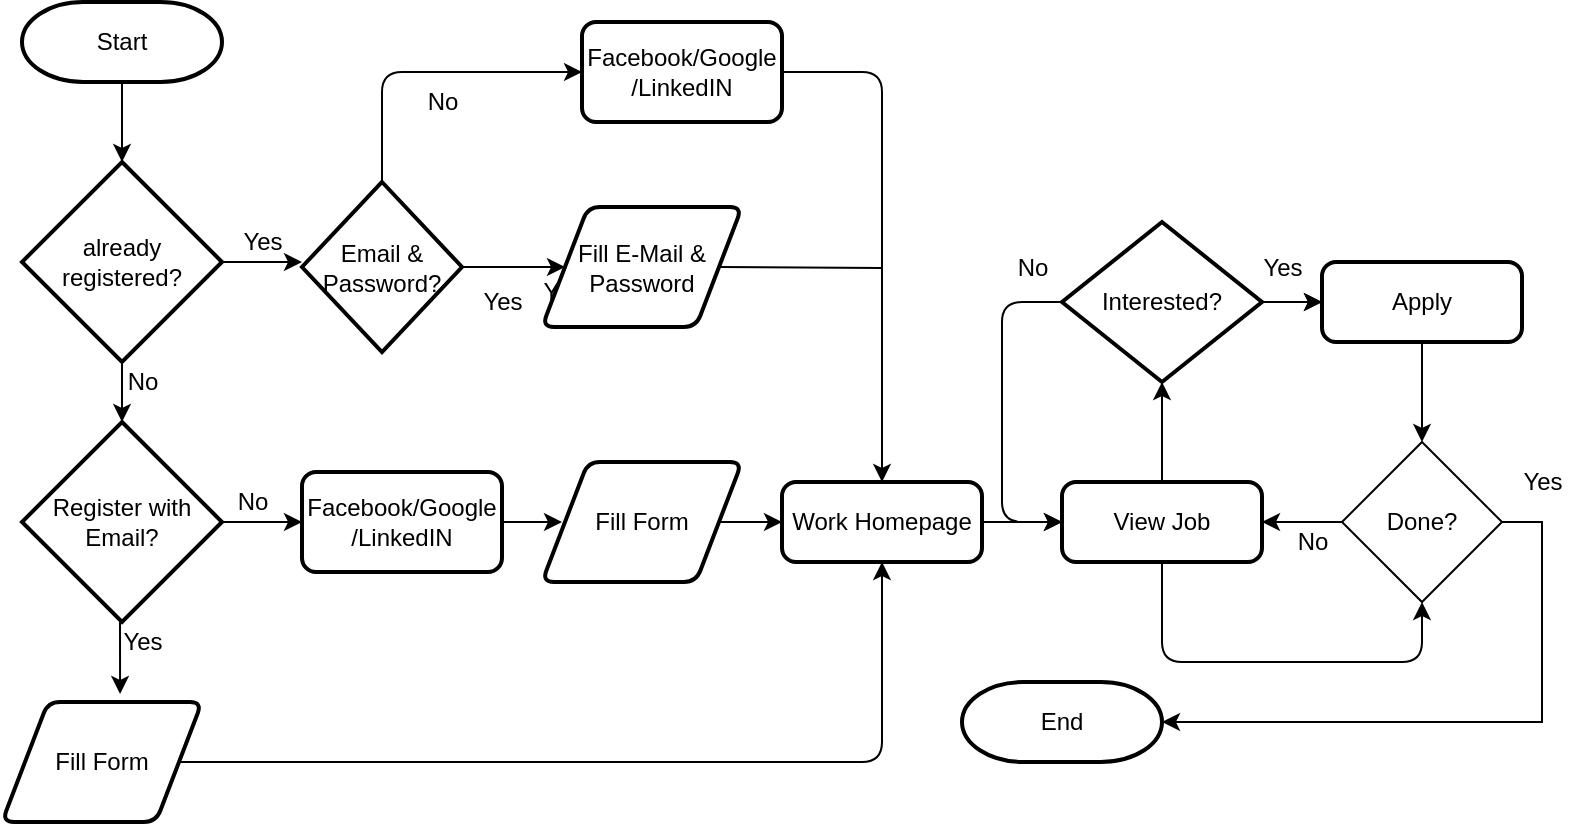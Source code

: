 <mxfile version="13.6.6" type="github">
  <diagram id="ZPI1J-8MCfSklKxrDMqZ" name="Page-1">
    <mxGraphModel dx="796" dy="425" grid="1" gridSize="10" guides="1" tooltips="1" connect="1" arrows="1" fold="1" page="1" pageScale="1" pageWidth="827" pageHeight="1169" math="0" shadow="0">
      <root>
        <mxCell id="0" />
        <mxCell id="1" parent="0" />
        <mxCell id="2Qy59pavpMn8tdLB1T0c-13" style="edgeStyle=orthogonalEdgeStyle;rounded=0;orthogonalLoop=1;jettySize=auto;html=1;exitX=0.5;exitY=1;exitDx=0;exitDy=0;exitPerimeter=0;" parent="1" source="2Qy59pavpMn8tdLB1T0c-3" target="2Qy59pavpMn8tdLB1T0c-6" edge="1">
          <mxGeometry relative="1" as="geometry" />
        </mxCell>
        <mxCell id="2Qy59pavpMn8tdLB1T0c-3" value="Start" style="strokeWidth=2;html=1;shape=mxgraph.flowchart.terminator;whiteSpace=wrap;" parent="1" vertex="1">
          <mxGeometry x="20" y="20" width="100" height="40" as="geometry" />
        </mxCell>
        <mxCell id="2Qy59pavpMn8tdLB1T0c-5" value="End" style="strokeWidth=2;html=1;shape=mxgraph.flowchart.terminator;whiteSpace=wrap;" parent="1" vertex="1">
          <mxGeometry x="490" y="360" width="100" height="40" as="geometry" />
        </mxCell>
        <mxCell id="2Qy59pavpMn8tdLB1T0c-15" style="edgeStyle=orthogonalEdgeStyle;rounded=0;orthogonalLoop=1;jettySize=auto;html=1;exitX=1;exitY=0.5;exitDx=0;exitDy=0;exitPerimeter=0;entryX=0;entryY=0.5;entryDx=0;entryDy=0;entryPerimeter=0;" parent="1" source="2Qy59pavpMn8tdLB1T0c-6" edge="1">
          <mxGeometry relative="1" as="geometry">
            <mxPoint x="160" y="150" as="targetPoint" />
          </mxGeometry>
        </mxCell>
        <mxCell id="2Qy59pavpMn8tdLB1T0c-17" style="edgeStyle=orthogonalEdgeStyle;rounded=0;orthogonalLoop=1;jettySize=auto;html=1;exitX=0.5;exitY=1;exitDx=0;exitDy=0;exitPerimeter=0;entryX=0.5;entryY=0;entryDx=0;entryDy=0;entryPerimeter=0;" parent="1" source="2Qy59pavpMn8tdLB1T0c-6" target="2Qy59pavpMn8tdLB1T0c-7" edge="1">
          <mxGeometry relative="1" as="geometry" />
        </mxCell>
        <mxCell id="2Qy59pavpMn8tdLB1T0c-6" value="already registered?" style="strokeWidth=2;html=1;shape=mxgraph.flowchart.decision;whiteSpace=wrap;" parent="1" vertex="1">
          <mxGeometry x="20" y="100" width="100" height="100" as="geometry" />
        </mxCell>
        <mxCell id="2Qy59pavpMn8tdLB1T0c-19" style="edgeStyle=orthogonalEdgeStyle;rounded=0;orthogonalLoop=1;jettySize=auto;html=1;exitX=0.5;exitY=1;exitDx=0;exitDy=0;exitPerimeter=0;entryX=0.492;entryY=-0.067;entryDx=0;entryDy=0;entryPerimeter=0;" parent="1" source="2Qy59pavpMn8tdLB1T0c-7" edge="1">
          <mxGeometry relative="1" as="geometry">
            <mxPoint x="69.04" y="365.98" as="targetPoint" />
          </mxGeometry>
        </mxCell>
        <mxCell id="2Qy59pavpMn8tdLB1T0c-25" value="" style="edgeStyle=orthogonalEdgeStyle;rounded=0;orthogonalLoop=1;jettySize=auto;html=1;" parent="1" source="2Qy59pavpMn8tdLB1T0c-7" target="2Qy59pavpMn8tdLB1T0c-24" edge="1">
          <mxGeometry relative="1" as="geometry" />
        </mxCell>
        <mxCell id="2Qy59pavpMn8tdLB1T0c-7" value="Register with Email?" style="strokeWidth=2;html=1;shape=mxgraph.flowchart.decision;whiteSpace=wrap;" parent="1" vertex="1">
          <mxGeometry x="20" y="230" width="100" height="100" as="geometry" />
        </mxCell>
        <mxCell id="2Qy59pavpMn8tdLB1T0c-28" value="" style="edgeStyle=orthogonalEdgeStyle;rounded=0;orthogonalLoop=1;jettySize=auto;html=1;" parent="1" source="2Qy59pavpMn8tdLB1T0c-24" edge="1">
          <mxGeometry relative="1" as="geometry">
            <mxPoint x="290" y="280" as="targetPoint" />
          </mxGeometry>
        </mxCell>
        <mxCell id="2Qy59pavpMn8tdLB1T0c-24" value="Facebook/Google&lt;br&gt;/LinkedIN" style="rounded=1;whiteSpace=wrap;html=1;absoluteArcSize=1;arcSize=14;strokeWidth=2;" parent="1" vertex="1">
          <mxGeometry x="160" y="255" width="100" height="50" as="geometry" />
        </mxCell>
        <mxCell id="2Qy59pavpMn8tdLB1T0c-31" value="No" style="text;html=1;align=center;verticalAlign=middle;resizable=0;points=[];autosize=1;" parent="1" vertex="1">
          <mxGeometry x="120" y="260" width="30" height="20" as="geometry" />
        </mxCell>
        <mxCell id="2Qy59pavpMn8tdLB1T0c-32" value="Yes" style="text;html=1;align=center;verticalAlign=middle;resizable=0;points=[];autosize=1;" parent="1" vertex="1">
          <mxGeometry x="60" y="330" width="40" height="20" as="geometry" />
        </mxCell>
        <mxCell id="2Qy59pavpMn8tdLB1T0c-34" value="No" style="text;html=1;align=center;verticalAlign=middle;resizable=0;points=[];autosize=1;" parent="1" vertex="1">
          <mxGeometry x="65" y="200" width="30" height="20" as="geometry" />
        </mxCell>
        <mxCell id="2Qy59pavpMn8tdLB1T0c-35" value="Yes" style="text;html=1;align=center;verticalAlign=middle;resizable=0;points=[];autosize=1;" parent="1" vertex="1">
          <mxGeometry x="120" y="130" width="40" height="20" as="geometry" />
        </mxCell>
        <mxCell id="2Qy59pavpMn8tdLB1T0c-36" value="Email &amp;amp; Password?" style="strokeWidth=2;html=1;shape=mxgraph.flowchart.decision;whiteSpace=wrap;" parent="1" vertex="1">
          <mxGeometry x="160" y="110" width="80" height="85" as="geometry" />
        </mxCell>
        <mxCell id="2Qy59pavpMn8tdLB1T0c-37" value="Facebook/Google&lt;br&gt;/LinkedIN" style="rounded=1;whiteSpace=wrap;html=1;absoluteArcSize=1;arcSize=14;strokeWidth=2;" parent="1" vertex="1">
          <mxGeometry x="300" y="30" width="100" height="50" as="geometry" />
        </mxCell>
        <mxCell id="2Qy59pavpMn8tdLB1T0c-40" value="Yes" style="text;html=1;align=center;verticalAlign=middle;resizable=0;points=[];autosize=1;" parent="1" vertex="1">
          <mxGeometry x="270" y="155" width="40" height="20" as="geometry" />
        </mxCell>
        <mxCell id="2Qy59pavpMn8tdLB1T0c-42" value="&lt;span&gt;Fill Form&lt;/span&gt;" style="shape=parallelogram;html=1;strokeWidth=2;perimeter=parallelogramPerimeter;whiteSpace=wrap;rounded=1;arcSize=12;size=0.23;" parent="1" vertex="1">
          <mxGeometry x="10" y="370" width="100" height="60" as="geometry" />
        </mxCell>
        <mxCell id="2Qy59pavpMn8tdLB1T0c-41" value="&lt;span&gt;Fill E-Mail &amp;amp; Password&lt;/span&gt;" style="shape=parallelogram;html=1;strokeWidth=2;perimeter=parallelogramPerimeter;whiteSpace=wrap;rounded=1;arcSize=12;size=0.23;" parent="1" vertex="1">
          <mxGeometry x="280" y="122.5" width="100" height="60" as="geometry" />
        </mxCell>
        <mxCell id="2Qy59pavpMn8tdLB1T0c-43" value="" style="edgeStyle=orthogonalEdgeStyle;rounded=0;orthogonalLoop=1;jettySize=auto;html=1;" parent="1" source="2Qy59pavpMn8tdLB1T0c-36" target="2Qy59pavpMn8tdLB1T0c-41" edge="1">
          <mxGeometry relative="1" as="geometry">
            <mxPoint x="240" y="150" as="sourcePoint" />
            <mxPoint x="320" y="150" as="targetPoint" />
          </mxGeometry>
        </mxCell>
        <mxCell id="2Qy59pavpMn8tdLB1T0c-45" value="Fill Form" style="shape=parallelogram;html=1;strokeWidth=2;perimeter=parallelogramPerimeter;whiteSpace=wrap;rounded=1;arcSize=12;size=0.23;" parent="1" vertex="1">
          <mxGeometry x="280" y="250" width="100" height="60" as="geometry" />
        </mxCell>
        <mxCell id="2Qy59pavpMn8tdLB1T0c-66" value="" style="edgeStyle=orthogonalEdgeStyle;rounded=0;orthogonalLoop=1;jettySize=auto;html=1;" parent="1" source="2Qy59pavpMn8tdLB1T0c-46" target="2Qy59pavpMn8tdLB1T0c-54" edge="1">
          <mxGeometry relative="1" as="geometry" />
        </mxCell>
        <mxCell id="2Qy59pavpMn8tdLB1T0c-46" value="Work Homepage" style="rounded=1;whiteSpace=wrap;html=1;absoluteArcSize=1;arcSize=14;strokeWidth=2;" parent="1" vertex="1">
          <mxGeometry x="400" y="260" width="100" height="40" as="geometry" />
        </mxCell>
        <mxCell id="2Qy59pavpMn8tdLB1T0c-47" value="" style="endArrow=classic;html=1;entryX=0;entryY=0.5;entryDx=0;entryDy=0;exitX=1;exitY=0.5;exitDx=0;exitDy=0;" parent="1" source="2Qy59pavpMn8tdLB1T0c-45" target="2Qy59pavpMn8tdLB1T0c-46" edge="1">
          <mxGeometry width="50" height="50" relative="1" as="geometry">
            <mxPoint x="330" y="270" as="sourcePoint" />
            <mxPoint x="380" y="220" as="targetPoint" />
          </mxGeometry>
        </mxCell>
        <mxCell id="2Qy59pavpMn8tdLB1T0c-48" value="" style="endArrow=classic;html=1;exitX=0.5;exitY=0;exitDx=0;exitDy=0;exitPerimeter=0;entryX=0;entryY=0.5;entryDx=0;entryDy=0;" parent="1" source="2Qy59pavpMn8tdLB1T0c-36" target="2Qy59pavpMn8tdLB1T0c-37" edge="1">
          <mxGeometry width="50" height="50" relative="1" as="geometry">
            <mxPoint x="330" y="110" as="sourcePoint" />
            <mxPoint x="380" y="60" as="targetPoint" />
            <Array as="points">
              <mxPoint x="200" y="55" />
            </Array>
          </mxGeometry>
        </mxCell>
        <mxCell id="2Qy59pavpMn8tdLB1T0c-49" value="Yes" style="text;html=1;align=center;verticalAlign=middle;resizable=0;points=[];autosize=1;" parent="1" vertex="1">
          <mxGeometry x="240" y="160" width="40" height="20" as="geometry" />
        </mxCell>
        <mxCell id="2Qy59pavpMn8tdLB1T0c-50" value="No" style="text;html=1;align=center;verticalAlign=middle;resizable=0;points=[];autosize=1;" parent="1" vertex="1">
          <mxGeometry x="215" y="60" width="30" height="20" as="geometry" />
        </mxCell>
        <mxCell id="2Qy59pavpMn8tdLB1T0c-52" value="" style="endArrow=classic;html=1;entryX=0.5;entryY=0;entryDx=0;entryDy=0;exitX=1;exitY=0.5;exitDx=0;exitDy=0;" parent="1" source="2Qy59pavpMn8tdLB1T0c-37" target="2Qy59pavpMn8tdLB1T0c-46" edge="1">
          <mxGeometry width="50" height="50" relative="1" as="geometry">
            <mxPoint x="450" y="60" as="sourcePoint" />
            <mxPoint x="464" y="45" as="targetPoint" />
            <Array as="points">
              <mxPoint x="450" y="55" />
            </Array>
          </mxGeometry>
        </mxCell>
        <mxCell id="2Qy59pavpMn8tdLB1T0c-53" value="" style="endArrow=none;html=1;exitX=1;exitY=0.5;exitDx=0;exitDy=0;" parent="1" source="2Qy59pavpMn8tdLB1T0c-41" edge="1">
          <mxGeometry width="50" height="50" relative="1" as="geometry">
            <mxPoint x="330" y="270" as="sourcePoint" />
            <mxPoint x="450" y="153" as="targetPoint" />
          </mxGeometry>
        </mxCell>
        <mxCell id="2Qy59pavpMn8tdLB1T0c-60" value="" style="edgeStyle=orthogonalEdgeStyle;rounded=0;orthogonalLoop=1;jettySize=auto;html=1;" parent="1" source="2Qy59pavpMn8tdLB1T0c-54" target="2Qy59pavpMn8tdLB1T0c-55" edge="1">
          <mxGeometry relative="1" as="geometry" />
        </mxCell>
        <mxCell id="2Qy59pavpMn8tdLB1T0c-54" value="View Job" style="rounded=1;whiteSpace=wrap;html=1;absoluteArcSize=1;arcSize=14;strokeWidth=2;" parent="1" vertex="1">
          <mxGeometry x="540" y="260" width="100" height="40" as="geometry" />
        </mxCell>
        <mxCell id="2Qy59pavpMn8tdLB1T0c-63" value="" style="edgeStyle=orthogonalEdgeStyle;rounded=0;orthogonalLoop=1;jettySize=auto;html=1;" parent="1" source="2Qy59pavpMn8tdLB1T0c-55" target="2Qy59pavpMn8tdLB1T0c-56" edge="1">
          <mxGeometry relative="1" as="geometry" />
        </mxCell>
        <mxCell id="bMEoRKqvWE-8DaZaXo3G-1" value="" style="edgeStyle=orthogonalEdgeStyle;rounded=0;orthogonalLoop=1;jettySize=auto;html=1;" edge="1" parent="1" source="2Qy59pavpMn8tdLB1T0c-55" target="2Qy59pavpMn8tdLB1T0c-56">
          <mxGeometry relative="1" as="geometry" />
        </mxCell>
        <mxCell id="2Qy59pavpMn8tdLB1T0c-55" value="Interested?" style="strokeWidth=2;html=1;shape=mxgraph.flowchart.decision;whiteSpace=wrap;" parent="1" vertex="1">
          <mxGeometry x="540" y="130" width="100" height="80" as="geometry" />
        </mxCell>
        <mxCell id="2Qy59pavpMn8tdLB1T0c-68" value="" style="edgeStyle=orthogonalEdgeStyle;rounded=0;orthogonalLoop=1;jettySize=auto;html=1;" parent="1" source="2Qy59pavpMn8tdLB1T0c-56" target="2Qy59pavpMn8tdLB1T0c-67" edge="1">
          <mxGeometry relative="1" as="geometry" />
        </mxCell>
        <mxCell id="2Qy59pavpMn8tdLB1T0c-56" value="Apply" style="rounded=1;whiteSpace=wrap;html=1;absoluteArcSize=1;arcSize=14;strokeWidth=2;" parent="1" vertex="1">
          <mxGeometry x="670" y="150" width="100" height="40" as="geometry" />
        </mxCell>
        <mxCell id="2Qy59pavpMn8tdLB1T0c-61" value="" style="endArrow=classic;html=1;exitX=0;exitY=0.5;exitDx=0;exitDy=0;exitPerimeter=0;entryX=0;entryY=0.5;entryDx=0;entryDy=0;" parent="1" source="2Qy59pavpMn8tdLB1T0c-55" target="2Qy59pavpMn8tdLB1T0c-54" edge="1">
          <mxGeometry width="50" height="50" relative="1" as="geometry">
            <mxPoint x="430" y="100" as="sourcePoint" />
            <mxPoint x="510" y="275" as="targetPoint" />
            <Array as="points">
              <mxPoint x="510" y="170" />
              <mxPoint x="510" y="280" />
            </Array>
          </mxGeometry>
        </mxCell>
        <mxCell id="2Qy59pavpMn8tdLB1T0c-62" value="No" style="text;html=1;align=center;verticalAlign=middle;resizable=0;points=[];autosize=1;" parent="1" vertex="1">
          <mxGeometry x="510" y="142.5" width="30" height="20" as="geometry" />
        </mxCell>
        <mxCell id="2Qy59pavpMn8tdLB1T0c-64" value="Yes" style="text;html=1;align=center;verticalAlign=middle;resizable=0;points=[];autosize=1;" parent="1" vertex="1">
          <mxGeometry x="630" y="142.5" width="40" height="20" as="geometry" />
        </mxCell>
        <mxCell id="2Qy59pavpMn8tdLB1T0c-65" value="" style="endArrow=classic;html=1;exitX=1;exitY=0.5;exitDx=0;exitDy=0;entryX=0.5;entryY=1;entryDx=0;entryDy=0;" parent="1" source="2Qy59pavpMn8tdLB1T0c-42" target="2Qy59pavpMn8tdLB1T0c-46" edge="1">
          <mxGeometry width="50" height="50" relative="1" as="geometry">
            <mxPoint x="330" y="430" as="sourcePoint" />
            <mxPoint x="270" y="410" as="targetPoint" />
            <Array as="points">
              <mxPoint x="450" y="400" />
            </Array>
          </mxGeometry>
        </mxCell>
        <mxCell id="2Qy59pavpMn8tdLB1T0c-69" value="" style="edgeStyle=orthogonalEdgeStyle;rounded=0;orthogonalLoop=1;jettySize=auto;html=1;" parent="1" source="2Qy59pavpMn8tdLB1T0c-67" target="2Qy59pavpMn8tdLB1T0c-54" edge="1">
          <mxGeometry relative="1" as="geometry" />
        </mxCell>
        <mxCell id="2Qy59pavpMn8tdLB1T0c-70" value="" style="edgeStyle=orthogonalEdgeStyle;rounded=0;orthogonalLoop=1;jettySize=auto;html=1;exitX=1;exitY=0.5;exitDx=0;exitDy=0;entryX=1;entryY=0.5;entryDx=0;entryDy=0;entryPerimeter=0;" parent="1" source="2Qy59pavpMn8tdLB1T0c-67" target="2Qy59pavpMn8tdLB1T0c-5" edge="1">
          <mxGeometry relative="1" as="geometry" />
        </mxCell>
        <mxCell id="2Qy59pavpMn8tdLB1T0c-67" value="Done?" style="rhombus;whiteSpace=wrap;html=1;" parent="1" vertex="1">
          <mxGeometry x="680" y="240" width="80" height="80" as="geometry" />
        </mxCell>
        <mxCell id="2Qy59pavpMn8tdLB1T0c-71" value="No" style="text;html=1;align=center;verticalAlign=middle;resizable=0;points=[];autosize=1;" parent="1" vertex="1">
          <mxGeometry x="650" y="280" width="30" height="20" as="geometry" />
        </mxCell>
        <mxCell id="2Qy59pavpMn8tdLB1T0c-72" value="Yes" style="text;html=1;align=center;verticalAlign=middle;resizable=0;points=[];autosize=1;" parent="1" vertex="1">
          <mxGeometry x="760" y="250" width="40" height="20" as="geometry" />
        </mxCell>
        <mxCell id="bMEoRKqvWE-8DaZaXo3G-2" value="" style="endArrow=classic;html=1;exitX=0.5;exitY=1;exitDx=0;exitDy=0;entryX=0.5;entryY=1;entryDx=0;entryDy=0;" edge="1" parent="1" source="2Qy59pavpMn8tdLB1T0c-54" target="2Qy59pavpMn8tdLB1T0c-67">
          <mxGeometry width="50" height="50" relative="1" as="geometry">
            <mxPoint x="620" y="300" as="sourcePoint" />
            <mxPoint x="670" y="250" as="targetPoint" />
            <Array as="points">
              <mxPoint x="590" y="350" />
              <mxPoint x="720" y="350" />
            </Array>
          </mxGeometry>
        </mxCell>
      </root>
    </mxGraphModel>
  </diagram>
</mxfile>
